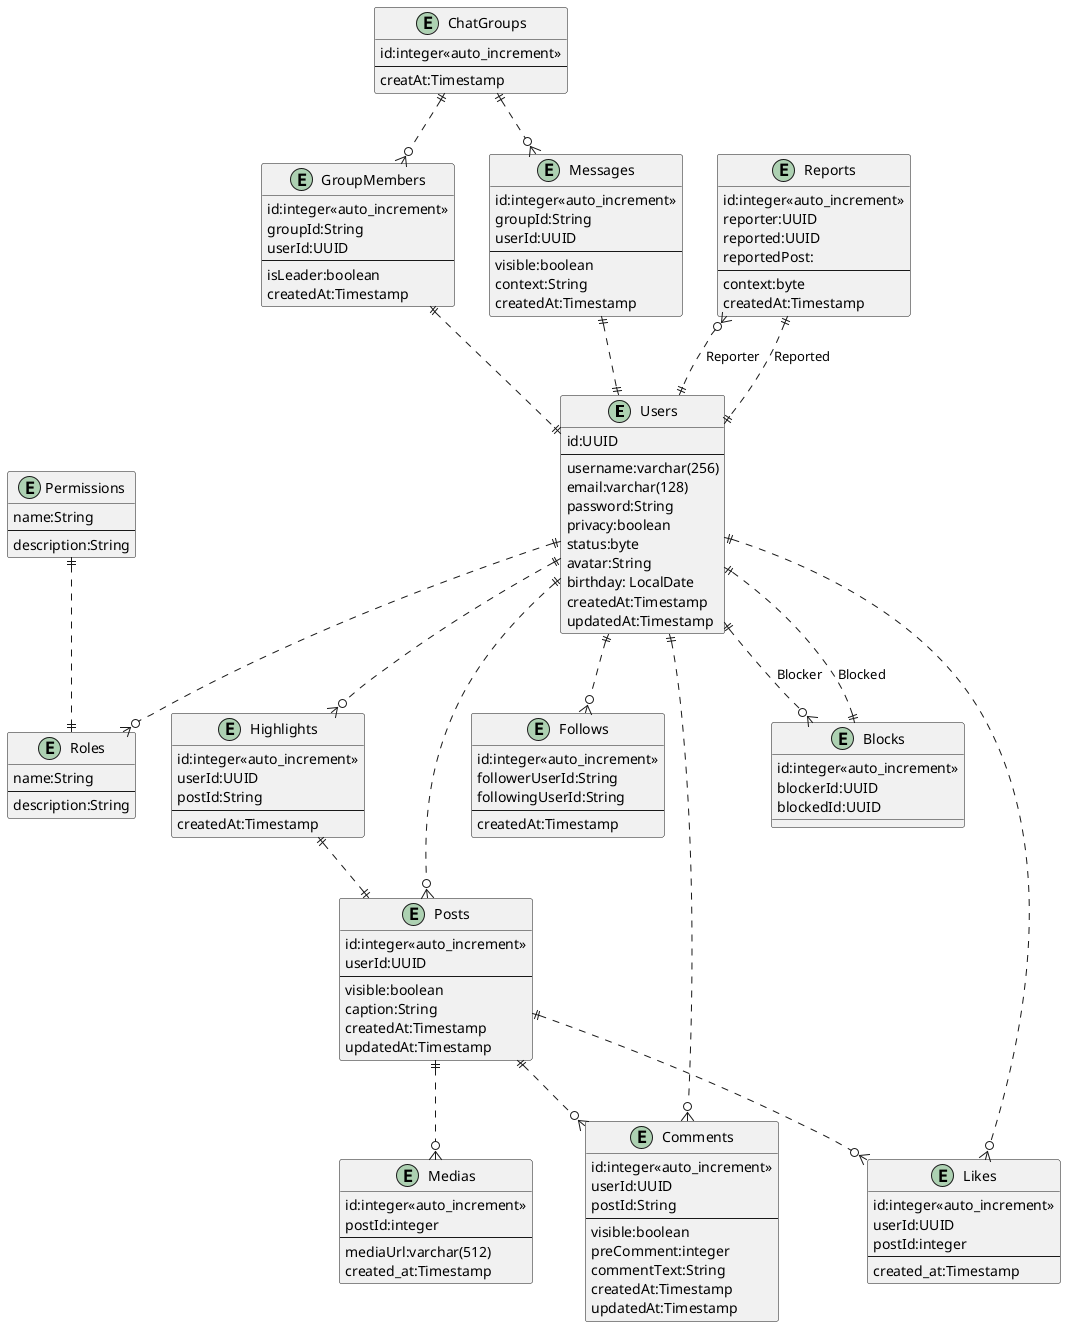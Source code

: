 @startuml

entity "Users" as u {
    id:UUID
    --
    username:varchar(256)
    email:varchar(128)
    password:String
    privacy:boolean  /'Public || Private'/
    status:byte     /'trang thai cua nguoi dung. Han che, thoai mai, chua xac thuc'/
    avatar:String   /'anh dai dien nguoi dung'/
    birthday: LocalDate
    createdAt:Timestamp
    updatedAt:Timestamp
}

entity "Likes" as l {
    id:integer<<auto_increment>> 
    userId:UUID
    postId:integer
    --
    created_at:Timestamp
}

entity "Posts" as p {
    id:integer<<auto_increment>>
    userId:UUID
    --
    visible:boolean /'True:hien thi, False: an'/
    caption:String
    createdAt:Timestamp
    updatedAt:Timestamp
}

entity "Medias" as m {
    id:integer<<auto_increment>>
    postId:integer
    --
    mediaUrl:varchar(512)
    created_at:Timestamp
}

entity "Comments" as c {
    id:integer<<auto_increment>>
    userId:UUID
    postId:String
    --
    visible:boolean /'True: hien'/
    preComment:integer
    commentText:String
    createdAt:Timestamp
    updatedAt:Timestamp
}

entity "Follows" as f {    
    id:integer<<auto_increment>>
    followerUserId:String
    followingUserId:String
    --
    createdAt:Timestamp
}

entity "ChatGroups" as g{
    id:integer<<auto_increment>>
    ---
    creatAt:Timestamp
}

entity "GroupMembers" as mem{
    id:integer<<auto_increment>>
    groupId:String
    userId:UUID
    ---
    isLeader:boolean
    createdAt:Timestamp
}

entity "Messages" as me{
    id:integer<<auto_increment>>
    groupId:String
    userId:UUID
    ---
    visible:boolean
    context:String
    createdAt:Timestamp
}

entity "Roles" as ro{
    name:String
    ---
    description:String
}

entity "Permissions" as pe{
    name:String
    ---
    description:String
}

/'Tin noi bat'/
entity "Highlights" as wl{
    id:integer<<auto_increment>>
    userId:UUID
    postId:String
    ---
    createdAt:Timestamp
}

/''/
entity "Blocks" as bl{
    id:integer<<auto_increment>>
    blockerId:UUID
    blockedId:UUID
}

entity "Reports" as rp{
    id:integer<<auto_increment>>
    reporter:UUID /'id nguoi tao phieu report'/
    reported:UUID  /'id cua nguoi bi report'/
    reportedPost:   /'id cua bai post bi report'/
    ---
    context:byte
    createdAt:Timestamp
}

u ||..o{ p
u ||..o{ f
u ||..o{ l
u ||..o{ c
u ||..o{ ro
u ||..o{ wl
u ||..o{ bl : "Blocker"
bl ||..|| u: "Blocked"
p ||..o{ m
p ||..o{ c
p ||..o{ l
g ||..o{ me
me ||..|| u
pe ||..|| ro
g ||..o{ mem
mem ||..|| u
wl ||..|| p
rp }o..|| u : "Reporter"
rp ||..|| u : "Reported"

@enduml
